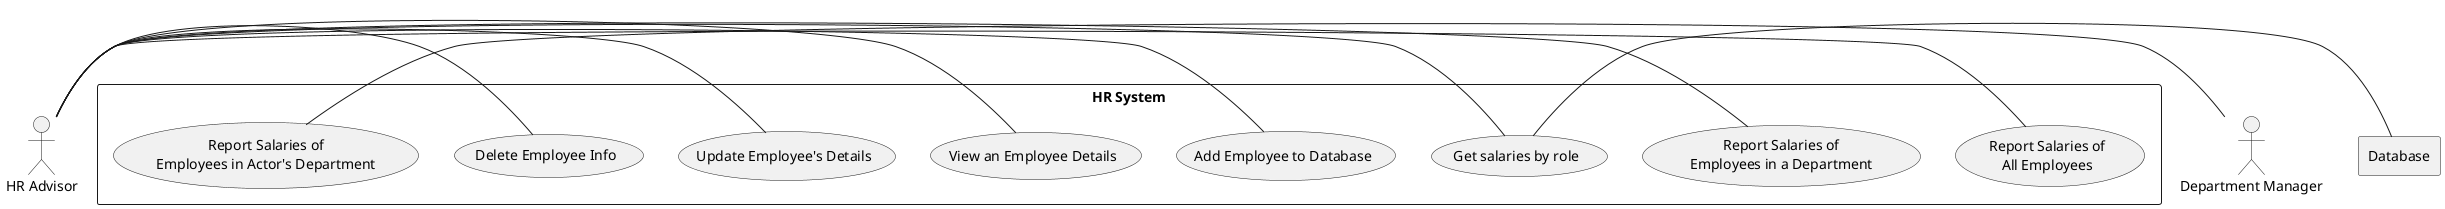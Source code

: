 @startuml

actor HR as "HR Advisor"
actor DM as "Department Manager"

rectangle Database

rectangle "HR System" {
    usecase UC1 as "Report Salaries of
    All Employees"
    usecase UC2 as "Report Salaries of
    Employees in a Department"
    usecase UC3 as "Report Salaries of
    Employees in Actor's Department"
    usecase UC4 as "Get salaries by role"
    usecase UC5 as "Add Employee to Database"
    usecase UC6 as "View an Employee Details"
    usecase UC7 as "Update Employee's Details"
    usecase UC8 as "Delete Employee Info"

    HR - UC1
    HR - UC2
    HR - UC4
    HR - UC5
    HR - UC6
    HR - UC7
    HR - UC8

    DM - UC3
    UC4 - Database
}

@enduml